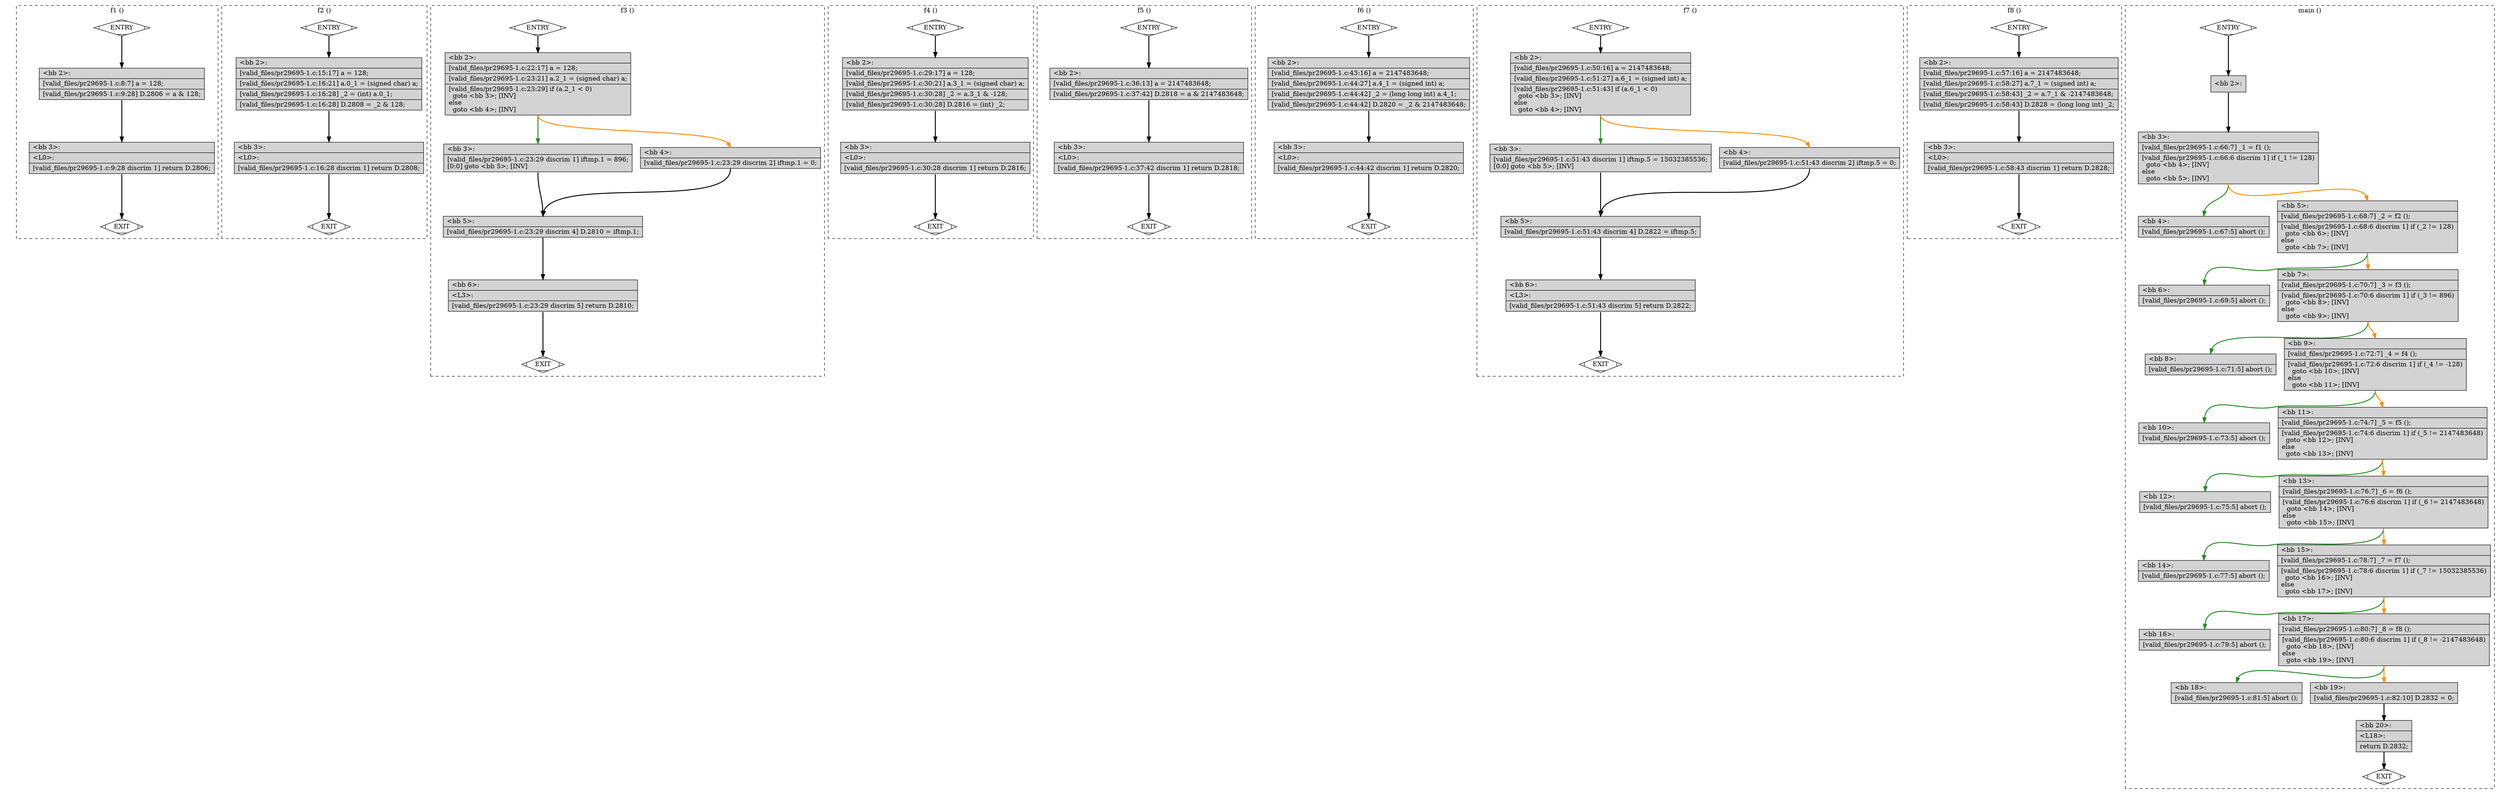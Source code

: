 digraph "a-pr29695-1.c.015t.cfg" {
overlap=false;
subgraph "cluster_f1" {
	style="dashed";
	color="black";
	label="f1 ()";
	fn_0_basic_block_0 [shape=Mdiamond,style=filled,fillcolor=white,label="ENTRY"];

	fn_0_basic_block_1 [shape=Mdiamond,style=filled,fillcolor=white,label="EXIT"];

	fn_0_basic_block_2 [shape=record,style=filled,fillcolor=lightgrey,label="{\<bb\ 2\>:\l\
|[valid_files/pr29695-1.c:8:7]\ a\ =\ 128;\l\
|[valid_files/pr29695-1.c:9:28]\ D.2806\ =\ a\ &\ 128;\l\
}"];

	fn_0_basic_block_3 [shape=record,style=filled,fillcolor=lightgrey,label="{\<bb\ 3\>:\l\
|\<L0\>:\l\
|[valid_files/pr29695-1.c:9:28\ discrim\ 1]\ return\ D.2806;\l\
}"];

	fn_0_basic_block_0:s -> fn_0_basic_block_2:n [style="solid,bold",color=black,weight=100,constraint=true];
	fn_0_basic_block_2:s -> fn_0_basic_block_3:n [style="solid,bold",color=black,weight=100,constraint=true];
	fn_0_basic_block_3:s -> fn_0_basic_block_1:n [style="solid,bold",color=black,weight=10,constraint=true];
	fn_0_basic_block_0:s -> fn_0_basic_block_1:n [style="invis",constraint=true];
}
subgraph "cluster_f2" {
	style="dashed";
	color="black";
	label="f2 ()";
	fn_1_basic_block_0 [shape=Mdiamond,style=filled,fillcolor=white,label="ENTRY"];

	fn_1_basic_block_1 [shape=Mdiamond,style=filled,fillcolor=white,label="EXIT"];

	fn_1_basic_block_2 [shape=record,style=filled,fillcolor=lightgrey,label="{\<bb\ 2\>:\l\
|[valid_files/pr29695-1.c:15:17]\ a\ =\ 128;\l\
|[valid_files/pr29695-1.c:16:21]\ a.0_1\ =\ (signed\ char)\ a;\l\
|[valid_files/pr29695-1.c:16:28]\ _2\ =\ (int)\ a.0_1;\l\
|[valid_files/pr29695-1.c:16:28]\ D.2808\ =\ _2\ &\ 128;\l\
}"];

	fn_1_basic_block_3 [shape=record,style=filled,fillcolor=lightgrey,label="{\<bb\ 3\>:\l\
|\<L0\>:\l\
|[valid_files/pr29695-1.c:16:28\ discrim\ 1]\ return\ D.2808;\l\
}"];

	fn_1_basic_block_0:s -> fn_1_basic_block_2:n [style="solid,bold",color=black,weight=100,constraint=true];
	fn_1_basic_block_2:s -> fn_1_basic_block_3:n [style="solid,bold",color=black,weight=100,constraint=true];
	fn_1_basic_block_3:s -> fn_1_basic_block_1:n [style="solid,bold",color=black,weight=10,constraint=true];
	fn_1_basic_block_0:s -> fn_1_basic_block_1:n [style="invis",constraint=true];
}
subgraph "cluster_f3" {
	style="dashed";
	color="black";
	label="f3 ()";
	fn_2_basic_block_0 [shape=Mdiamond,style=filled,fillcolor=white,label="ENTRY"];

	fn_2_basic_block_1 [shape=Mdiamond,style=filled,fillcolor=white,label="EXIT"];

	fn_2_basic_block_2 [shape=record,style=filled,fillcolor=lightgrey,label="{\<bb\ 2\>:\l\
|[valid_files/pr29695-1.c:22:17]\ a\ =\ 128;\l\
|[valid_files/pr29695-1.c:23:21]\ a.2_1\ =\ (signed\ char)\ a;\l\
|[valid_files/pr29695-1.c:23:29]\ if\ (a.2_1\ \<\ 0)\l\
\ \ goto\ \<bb\ 3\>;\ [INV]\l\
else\l\
\ \ goto\ \<bb\ 4\>;\ [INV]\l\
}"];

	fn_2_basic_block_3 [shape=record,style=filled,fillcolor=lightgrey,label="{\<bb\ 3\>:\l\
|[valid_files/pr29695-1.c:23:29\ discrim\ 1]\ iftmp.1\ =\ 896;\l\
[0:0]\ goto\ \<bb\ 5\>;\ [INV]\l\
}"];

	fn_2_basic_block_4 [shape=record,style=filled,fillcolor=lightgrey,label="{\<bb\ 4\>:\l\
|[valid_files/pr29695-1.c:23:29\ discrim\ 2]\ iftmp.1\ =\ 0;\l\
}"];

	fn_2_basic_block_5 [shape=record,style=filled,fillcolor=lightgrey,label="{\<bb\ 5\>:\l\
|[valid_files/pr29695-1.c:23:29\ discrim\ 4]\ D.2810\ =\ iftmp.1;\l\
}"];

	fn_2_basic_block_6 [shape=record,style=filled,fillcolor=lightgrey,label="{\<bb\ 6\>:\l\
|\<L3\>:\l\
|[valid_files/pr29695-1.c:23:29\ discrim\ 5]\ return\ D.2810;\l\
}"];

	fn_2_basic_block_0:s -> fn_2_basic_block_2:n [style="solid,bold",color=black,weight=100,constraint=true];
	fn_2_basic_block_2:s -> fn_2_basic_block_3:n [style="solid,bold",color=forestgreen,weight=10,constraint=true];
	fn_2_basic_block_2:s -> fn_2_basic_block_4:n [style="solid,bold",color=darkorange,weight=10,constraint=true];
	fn_2_basic_block_3:s -> fn_2_basic_block_5:n [style="solid,bold",color=black,weight=100,constraint=true];
	fn_2_basic_block_4:s -> fn_2_basic_block_5:n [style="solid,bold",color=black,weight=100,constraint=true];
	fn_2_basic_block_5:s -> fn_2_basic_block_6:n [style="solid,bold",color=black,weight=100,constraint=true];
	fn_2_basic_block_6:s -> fn_2_basic_block_1:n [style="solid,bold",color=black,weight=10,constraint=true];
	fn_2_basic_block_0:s -> fn_2_basic_block_1:n [style="invis",constraint=true];
}
subgraph "cluster_f4" {
	style="dashed";
	color="black";
	label="f4 ()";
	fn_3_basic_block_0 [shape=Mdiamond,style=filled,fillcolor=white,label="ENTRY"];

	fn_3_basic_block_1 [shape=Mdiamond,style=filled,fillcolor=white,label="EXIT"];

	fn_3_basic_block_2 [shape=record,style=filled,fillcolor=lightgrey,label="{\<bb\ 2\>:\l\
|[valid_files/pr29695-1.c:29:17]\ a\ =\ 128;\l\
|[valid_files/pr29695-1.c:30:21]\ a.3_1\ =\ (signed\ char)\ a;\l\
|[valid_files/pr29695-1.c:30:28]\ _2\ =\ a.3_1\ &\ -128;\l\
|[valid_files/pr29695-1.c:30:28]\ D.2816\ =\ (int)\ _2;\l\
}"];

	fn_3_basic_block_3 [shape=record,style=filled,fillcolor=lightgrey,label="{\<bb\ 3\>:\l\
|\<L0\>:\l\
|[valid_files/pr29695-1.c:30:28\ discrim\ 1]\ return\ D.2816;\l\
}"];

	fn_3_basic_block_0:s -> fn_3_basic_block_2:n [style="solid,bold",color=black,weight=100,constraint=true];
	fn_3_basic_block_2:s -> fn_3_basic_block_3:n [style="solid,bold",color=black,weight=100,constraint=true];
	fn_3_basic_block_3:s -> fn_3_basic_block_1:n [style="solid,bold",color=black,weight=10,constraint=true];
	fn_3_basic_block_0:s -> fn_3_basic_block_1:n [style="invis",constraint=true];
}
subgraph "cluster_f5" {
	style="dashed";
	color="black";
	label="f5 ()";
	fn_4_basic_block_0 [shape=Mdiamond,style=filled,fillcolor=white,label="ENTRY"];

	fn_4_basic_block_1 [shape=Mdiamond,style=filled,fillcolor=white,label="EXIT"];

	fn_4_basic_block_2 [shape=record,style=filled,fillcolor=lightgrey,label="{\<bb\ 2\>:\l\
|[valid_files/pr29695-1.c:36:13]\ a\ =\ 2147483648;\l\
|[valid_files/pr29695-1.c:37:42]\ D.2818\ =\ a\ &\ 2147483648;\l\
}"];

	fn_4_basic_block_3 [shape=record,style=filled,fillcolor=lightgrey,label="{\<bb\ 3\>:\l\
|\<L0\>:\l\
|[valid_files/pr29695-1.c:37:42\ discrim\ 1]\ return\ D.2818;\l\
}"];

	fn_4_basic_block_0:s -> fn_4_basic_block_2:n [style="solid,bold",color=black,weight=100,constraint=true];
	fn_4_basic_block_2:s -> fn_4_basic_block_3:n [style="solid,bold",color=black,weight=100,constraint=true];
	fn_4_basic_block_3:s -> fn_4_basic_block_1:n [style="solid,bold",color=black,weight=10,constraint=true];
	fn_4_basic_block_0:s -> fn_4_basic_block_1:n [style="invis",constraint=true];
}
subgraph "cluster_f6" {
	style="dashed";
	color="black";
	label="f6 ()";
	fn_5_basic_block_0 [shape=Mdiamond,style=filled,fillcolor=white,label="ENTRY"];

	fn_5_basic_block_1 [shape=Mdiamond,style=filled,fillcolor=white,label="EXIT"];

	fn_5_basic_block_2 [shape=record,style=filled,fillcolor=lightgrey,label="{\<bb\ 2\>:\l\
|[valid_files/pr29695-1.c:43:16]\ a\ =\ 2147483648;\l\
|[valid_files/pr29695-1.c:44:27]\ a.4_1\ =\ (signed\ int)\ a;\l\
|[valid_files/pr29695-1.c:44:42]\ _2\ =\ (long\ long\ int)\ a.4_1;\l\
|[valid_files/pr29695-1.c:44:42]\ D.2820\ =\ _2\ &\ 2147483648;\l\
}"];

	fn_5_basic_block_3 [shape=record,style=filled,fillcolor=lightgrey,label="{\<bb\ 3\>:\l\
|\<L0\>:\l\
|[valid_files/pr29695-1.c:44:42\ discrim\ 1]\ return\ D.2820;\l\
}"];

	fn_5_basic_block_0:s -> fn_5_basic_block_2:n [style="solid,bold",color=black,weight=100,constraint=true];
	fn_5_basic_block_2:s -> fn_5_basic_block_3:n [style="solid,bold",color=black,weight=100,constraint=true];
	fn_5_basic_block_3:s -> fn_5_basic_block_1:n [style="solid,bold",color=black,weight=10,constraint=true];
	fn_5_basic_block_0:s -> fn_5_basic_block_1:n [style="invis",constraint=true];
}
subgraph "cluster_f7" {
	style="dashed";
	color="black";
	label="f7 ()";
	fn_6_basic_block_0 [shape=Mdiamond,style=filled,fillcolor=white,label="ENTRY"];

	fn_6_basic_block_1 [shape=Mdiamond,style=filled,fillcolor=white,label="EXIT"];

	fn_6_basic_block_2 [shape=record,style=filled,fillcolor=lightgrey,label="{\<bb\ 2\>:\l\
|[valid_files/pr29695-1.c:50:16]\ a\ =\ 2147483648;\l\
|[valid_files/pr29695-1.c:51:27]\ a.6_1\ =\ (signed\ int)\ a;\l\
|[valid_files/pr29695-1.c:51:43]\ if\ (a.6_1\ \<\ 0)\l\
\ \ goto\ \<bb\ 3\>;\ [INV]\l\
else\l\
\ \ goto\ \<bb\ 4\>;\ [INV]\l\
}"];

	fn_6_basic_block_3 [shape=record,style=filled,fillcolor=lightgrey,label="{\<bb\ 3\>:\l\
|[valid_files/pr29695-1.c:51:43\ discrim\ 1]\ iftmp.5\ =\ 15032385536;\l\
[0:0]\ goto\ \<bb\ 5\>;\ [INV]\l\
}"];

	fn_6_basic_block_4 [shape=record,style=filled,fillcolor=lightgrey,label="{\<bb\ 4\>:\l\
|[valid_files/pr29695-1.c:51:43\ discrim\ 2]\ iftmp.5\ =\ 0;\l\
}"];

	fn_6_basic_block_5 [shape=record,style=filled,fillcolor=lightgrey,label="{\<bb\ 5\>:\l\
|[valid_files/pr29695-1.c:51:43\ discrim\ 4]\ D.2822\ =\ iftmp.5;\l\
}"];

	fn_6_basic_block_6 [shape=record,style=filled,fillcolor=lightgrey,label="{\<bb\ 6\>:\l\
|\<L3\>:\l\
|[valid_files/pr29695-1.c:51:43\ discrim\ 5]\ return\ D.2822;\l\
}"];

	fn_6_basic_block_0:s -> fn_6_basic_block_2:n [style="solid,bold",color=black,weight=100,constraint=true];
	fn_6_basic_block_2:s -> fn_6_basic_block_3:n [style="solid,bold",color=forestgreen,weight=10,constraint=true];
	fn_6_basic_block_2:s -> fn_6_basic_block_4:n [style="solid,bold",color=darkorange,weight=10,constraint=true];
	fn_6_basic_block_3:s -> fn_6_basic_block_5:n [style="solid,bold",color=black,weight=100,constraint=true];
	fn_6_basic_block_4:s -> fn_6_basic_block_5:n [style="solid,bold",color=black,weight=100,constraint=true];
	fn_6_basic_block_5:s -> fn_6_basic_block_6:n [style="solid,bold",color=black,weight=100,constraint=true];
	fn_6_basic_block_6:s -> fn_6_basic_block_1:n [style="solid,bold",color=black,weight=10,constraint=true];
	fn_6_basic_block_0:s -> fn_6_basic_block_1:n [style="invis",constraint=true];
}
subgraph "cluster_f8" {
	style="dashed";
	color="black";
	label="f8 ()";
	fn_7_basic_block_0 [shape=Mdiamond,style=filled,fillcolor=white,label="ENTRY"];

	fn_7_basic_block_1 [shape=Mdiamond,style=filled,fillcolor=white,label="EXIT"];

	fn_7_basic_block_2 [shape=record,style=filled,fillcolor=lightgrey,label="{\<bb\ 2\>:\l\
|[valid_files/pr29695-1.c:57:16]\ a\ =\ 2147483648;\l\
|[valid_files/pr29695-1.c:58:27]\ a.7_1\ =\ (signed\ int)\ a;\l\
|[valid_files/pr29695-1.c:58:43]\ _2\ =\ a.7_1\ &\ -2147483648;\l\
|[valid_files/pr29695-1.c:58:43]\ D.2828\ =\ (long\ long\ int)\ _2;\l\
}"];

	fn_7_basic_block_3 [shape=record,style=filled,fillcolor=lightgrey,label="{\<bb\ 3\>:\l\
|\<L0\>:\l\
|[valid_files/pr29695-1.c:58:43\ discrim\ 1]\ return\ D.2828;\l\
}"];

	fn_7_basic_block_0:s -> fn_7_basic_block_2:n [style="solid,bold",color=black,weight=100,constraint=true];
	fn_7_basic_block_2:s -> fn_7_basic_block_3:n [style="solid,bold",color=black,weight=100,constraint=true];
	fn_7_basic_block_3:s -> fn_7_basic_block_1:n [style="solid,bold",color=black,weight=10,constraint=true];
	fn_7_basic_block_0:s -> fn_7_basic_block_1:n [style="invis",constraint=true];
}
subgraph "cluster_main" {
	style="dashed";
	color="black";
	label="main ()";
	fn_8_basic_block_0 [shape=Mdiamond,style=filled,fillcolor=white,label="ENTRY"];

	fn_8_basic_block_1 [shape=Mdiamond,style=filled,fillcolor=white,label="EXIT"];

	fn_8_basic_block_2 [shape=record,style=filled,fillcolor=lightgrey,label="{\<bb\ 2\>:\l\
}"];

	fn_8_basic_block_3 [shape=record,style=filled,fillcolor=lightgrey,label="{\<bb\ 3\>:\l\
|[valid_files/pr29695-1.c:66:7]\ _1\ =\ f1\ ();\l\
|[valid_files/pr29695-1.c:66:6\ discrim\ 1]\ if\ (_1\ !=\ 128)\l\
\ \ goto\ \<bb\ 4\>;\ [INV]\l\
else\l\
\ \ goto\ \<bb\ 5\>;\ [INV]\l\
}"];

	fn_8_basic_block_4 [shape=record,style=filled,fillcolor=lightgrey,label="{\<bb\ 4\>:\l\
|[valid_files/pr29695-1.c:67:5]\ abort\ ();\l\
}"];

	fn_8_basic_block_5 [shape=record,style=filled,fillcolor=lightgrey,label="{\<bb\ 5\>:\l\
|[valid_files/pr29695-1.c:68:7]\ _2\ =\ f2\ ();\l\
|[valid_files/pr29695-1.c:68:6\ discrim\ 1]\ if\ (_2\ !=\ 128)\l\
\ \ goto\ \<bb\ 6\>;\ [INV]\l\
else\l\
\ \ goto\ \<bb\ 7\>;\ [INV]\l\
}"];

	fn_8_basic_block_6 [shape=record,style=filled,fillcolor=lightgrey,label="{\<bb\ 6\>:\l\
|[valid_files/pr29695-1.c:69:5]\ abort\ ();\l\
}"];

	fn_8_basic_block_7 [shape=record,style=filled,fillcolor=lightgrey,label="{\<bb\ 7\>:\l\
|[valid_files/pr29695-1.c:70:7]\ _3\ =\ f3\ ();\l\
|[valid_files/pr29695-1.c:70:6\ discrim\ 1]\ if\ (_3\ !=\ 896)\l\
\ \ goto\ \<bb\ 8\>;\ [INV]\l\
else\l\
\ \ goto\ \<bb\ 9\>;\ [INV]\l\
}"];

	fn_8_basic_block_8 [shape=record,style=filled,fillcolor=lightgrey,label="{\<bb\ 8\>:\l\
|[valid_files/pr29695-1.c:71:5]\ abort\ ();\l\
}"];

	fn_8_basic_block_9 [shape=record,style=filled,fillcolor=lightgrey,label="{\<bb\ 9\>:\l\
|[valid_files/pr29695-1.c:72:7]\ _4\ =\ f4\ ();\l\
|[valid_files/pr29695-1.c:72:6\ discrim\ 1]\ if\ (_4\ !=\ -128)\l\
\ \ goto\ \<bb\ 10\>;\ [INV]\l\
else\l\
\ \ goto\ \<bb\ 11\>;\ [INV]\l\
}"];

	fn_8_basic_block_10 [shape=record,style=filled,fillcolor=lightgrey,label="{\<bb\ 10\>:\l\
|[valid_files/pr29695-1.c:73:5]\ abort\ ();\l\
}"];

	fn_8_basic_block_11 [shape=record,style=filled,fillcolor=lightgrey,label="{\<bb\ 11\>:\l\
|[valid_files/pr29695-1.c:74:7]\ _5\ =\ f5\ ();\l\
|[valid_files/pr29695-1.c:74:6\ discrim\ 1]\ if\ (_5\ !=\ 2147483648)\l\
\ \ goto\ \<bb\ 12\>;\ [INV]\l\
else\l\
\ \ goto\ \<bb\ 13\>;\ [INV]\l\
}"];

	fn_8_basic_block_12 [shape=record,style=filled,fillcolor=lightgrey,label="{\<bb\ 12\>:\l\
|[valid_files/pr29695-1.c:75:5]\ abort\ ();\l\
}"];

	fn_8_basic_block_13 [shape=record,style=filled,fillcolor=lightgrey,label="{\<bb\ 13\>:\l\
|[valid_files/pr29695-1.c:76:7]\ _6\ =\ f6\ ();\l\
|[valid_files/pr29695-1.c:76:6\ discrim\ 1]\ if\ (_6\ !=\ 2147483648)\l\
\ \ goto\ \<bb\ 14\>;\ [INV]\l\
else\l\
\ \ goto\ \<bb\ 15\>;\ [INV]\l\
}"];

	fn_8_basic_block_14 [shape=record,style=filled,fillcolor=lightgrey,label="{\<bb\ 14\>:\l\
|[valid_files/pr29695-1.c:77:5]\ abort\ ();\l\
}"];

	fn_8_basic_block_15 [shape=record,style=filled,fillcolor=lightgrey,label="{\<bb\ 15\>:\l\
|[valid_files/pr29695-1.c:78:7]\ _7\ =\ f7\ ();\l\
|[valid_files/pr29695-1.c:78:6\ discrim\ 1]\ if\ (_7\ !=\ 15032385536)\l\
\ \ goto\ \<bb\ 16\>;\ [INV]\l\
else\l\
\ \ goto\ \<bb\ 17\>;\ [INV]\l\
}"];

	fn_8_basic_block_16 [shape=record,style=filled,fillcolor=lightgrey,label="{\<bb\ 16\>:\l\
|[valid_files/pr29695-1.c:79:5]\ abort\ ();\l\
}"];

	fn_8_basic_block_17 [shape=record,style=filled,fillcolor=lightgrey,label="{\<bb\ 17\>:\l\
|[valid_files/pr29695-1.c:80:7]\ _8\ =\ f8\ ();\l\
|[valid_files/pr29695-1.c:80:6\ discrim\ 1]\ if\ (_8\ !=\ -2147483648)\l\
\ \ goto\ \<bb\ 18\>;\ [INV]\l\
else\l\
\ \ goto\ \<bb\ 19\>;\ [INV]\l\
}"];

	fn_8_basic_block_18 [shape=record,style=filled,fillcolor=lightgrey,label="{\<bb\ 18\>:\l\
|[valid_files/pr29695-1.c:81:5]\ abort\ ();\l\
}"];

	fn_8_basic_block_19 [shape=record,style=filled,fillcolor=lightgrey,label="{\<bb\ 19\>:\l\
|[valid_files/pr29695-1.c:82:10]\ D.2832\ =\ 0;\l\
}"];

	fn_8_basic_block_20 [shape=record,style=filled,fillcolor=lightgrey,label="{\<bb\ 20\>:\l\
|\<L18\>:\l\
|return\ D.2832;\l\
}"];

	fn_8_basic_block_0:s -> fn_8_basic_block_2:n [style="solid,bold",color=black,weight=100,constraint=true];
	fn_8_basic_block_2:s -> fn_8_basic_block_3:n [style="solid,bold",color=black,weight=100,constraint=true];
	fn_8_basic_block_3:s -> fn_8_basic_block_4:n [style="solid,bold",color=forestgreen,weight=10,constraint=true];
	fn_8_basic_block_3:s -> fn_8_basic_block_5:n [style="solid,bold",color=darkorange,weight=10,constraint=true];
	fn_8_basic_block_5:s -> fn_8_basic_block_6:n [style="solid,bold",color=forestgreen,weight=10,constraint=true];
	fn_8_basic_block_5:s -> fn_8_basic_block_7:n [style="solid,bold",color=darkorange,weight=10,constraint=true];
	fn_8_basic_block_7:s -> fn_8_basic_block_8:n [style="solid,bold",color=forestgreen,weight=10,constraint=true];
	fn_8_basic_block_7:s -> fn_8_basic_block_9:n [style="solid,bold",color=darkorange,weight=10,constraint=true];
	fn_8_basic_block_9:s -> fn_8_basic_block_10:n [style="solid,bold",color=forestgreen,weight=10,constraint=true];
	fn_8_basic_block_9:s -> fn_8_basic_block_11:n [style="solid,bold",color=darkorange,weight=10,constraint=true];
	fn_8_basic_block_11:s -> fn_8_basic_block_12:n [style="solid,bold",color=forestgreen,weight=10,constraint=true];
	fn_8_basic_block_11:s -> fn_8_basic_block_13:n [style="solid,bold",color=darkorange,weight=10,constraint=true];
	fn_8_basic_block_13:s -> fn_8_basic_block_14:n [style="solid,bold",color=forestgreen,weight=10,constraint=true];
	fn_8_basic_block_13:s -> fn_8_basic_block_15:n [style="solid,bold",color=darkorange,weight=10,constraint=true];
	fn_8_basic_block_15:s -> fn_8_basic_block_16:n [style="solid,bold",color=forestgreen,weight=10,constraint=true];
	fn_8_basic_block_15:s -> fn_8_basic_block_17:n [style="solid,bold",color=darkorange,weight=10,constraint=true];
	fn_8_basic_block_17:s -> fn_8_basic_block_18:n [style="solid,bold",color=forestgreen,weight=10,constraint=true];
	fn_8_basic_block_17:s -> fn_8_basic_block_19:n [style="solid,bold",color=darkorange,weight=10,constraint=true];
	fn_8_basic_block_19:s -> fn_8_basic_block_20:n [style="solid,bold",color=black,weight=100,constraint=true];
	fn_8_basic_block_20:s -> fn_8_basic_block_1:n [style="solid,bold",color=black,weight=10,constraint=true];
	fn_8_basic_block_0:s -> fn_8_basic_block_1:n [style="invis",constraint=true];
}
}
